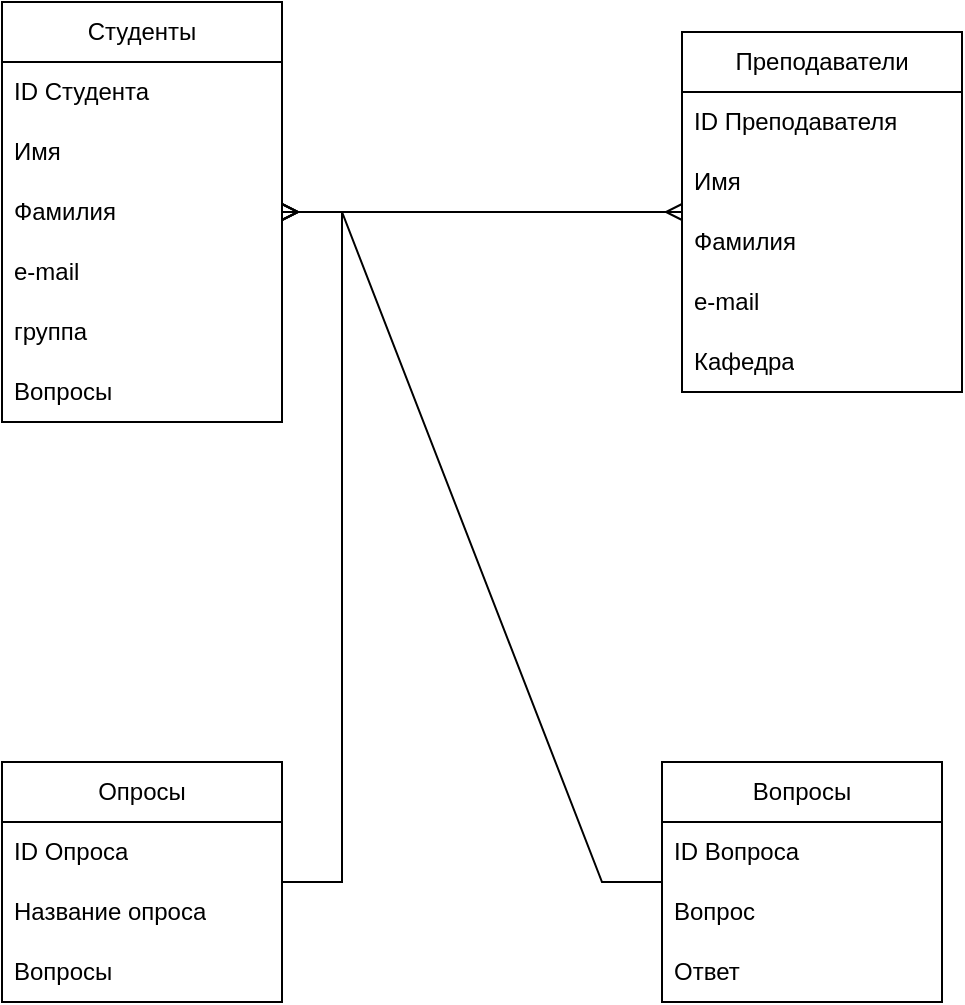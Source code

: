 <mxfile version="24.2.3" type="github">
  <diagram name="Страница — 1" id="1YBHWtFmue4tV0SimZ9K">
    <mxGraphModel dx="1434" dy="771" grid="1" gridSize="10" guides="1" tooltips="1" connect="1" arrows="1" fold="1" page="1" pageScale="1" pageWidth="827" pageHeight="1169" math="0" shadow="0">
      <root>
        <mxCell id="0" />
        <mxCell id="1" parent="0" />
        <mxCell id="uPYq_HP5nWiMfqYaPmQC-1" value="Студенты" style="swimlane;fontStyle=0;childLayout=stackLayout;horizontal=1;startSize=30;horizontalStack=0;resizeParent=1;resizeParentMax=0;resizeLast=0;collapsible=1;marginBottom=0;whiteSpace=wrap;html=1;" vertex="1" parent="1">
          <mxGeometry x="120" y="210" width="140" height="210" as="geometry" />
        </mxCell>
        <mxCell id="uPYq_HP5nWiMfqYaPmQC-2" value="ID Студента" style="text;strokeColor=none;fillColor=none;align=left;verticalAlign=middle;spacingLeft=4;spacingRight=4;overflow=hidden;points=[[0,0.5],[1,0.5]];portConstraint=eastwest;rotatable=0;whiteSpace=wrap;html=1;" vertex="1" parent="uPYq_HP5nWiMfqYaPmQC-1">
          <mxGeometry y="30" width="140" height="30" as="geometry" />
        </mxCell>
        <mxCell id="uPYq_HP5nWiMfqYaPmQC-3" value="Имя" style="text;strokeColor=none;fillColor=none;align=left;verticalAlign=middle;spacingLeft=4;spacingRight=4;overflow=hidden;points=[[0,0.5],[1,0.5]];portConstraint=eastwest;rotatable=0;whiteSpace=wrap;html=1;" vertex="1" parent="uPYq_HP5nWiMfqYaPmQC-1">
          <mxGeometry y="60" width="140" height="30" as="geometry" />
        </mxCell>
        <mxCell id="uPYq_HP5nWiMfqYaPmQC-4" value="Фамилия" style="text;strokeColor=none;fillColor=none;align=left;verticalAlign=middle;spacingLeft=4;spacingRight=4;overflow=hidden;points=[[0,0.5],[1,0.5]];portConstraint=eastwest;rotatable=0;whiteSpace=wrap;html=1;" vertex="1" parent="uPYq_HP5nWiMfqYaPmQC-1">
          <mxGeometry y="90" width="140" height="30" as="geometry" />
        </mxCell>
        <mxCell id="uPYq_HP5nWiMfqYaPmQC-5" value="e-mail" style="text;strokeColor=none;fillColor=none;align=left;verticalAlign=middle;spacingLeft=4;spacingRight=4;overflow=hidden;points=[[0,0.5],[1,0.5]];portConstraint=eastwest;rotatable=0;whiteSpace=wrap;html=1;" vertex="1" parent="uPYq_HP5nWiMfqYaPmQC-1">
          <mxGeometry y="120" width="140" height="30" as="geometry" />
        </mxCell>
        <mxCell id="uPYq_HP5nWiMfqYaPmQC-6" value="группа" style="text;strokeColor=none;fillColor=none;align=left;verticalAlign=middle;spacingLeft=4;spacingRight=4;overflow=hidden;points=[[0,0.5],[1,0.5]];portConstraint=eastwest;rotatable=0;whiteSpace=wrap;html=1;" vertex="1" parent="uPYq_HP5nWiMfqYaPmQC-1">
          <mxGeometry y="150" width="140" height="30" as="geometry" />
        </mxCell>
        <mxCell id="uPYq_HP5nWiMfqYaPmQC-33" value="Вопросы" style="text;strokeColor=none;fillColor=none;align=left;verticalAlign=middle;spacingLeft=4;spacingRight=4;overflow=hidden;points=[[0,0.5],[1,0.5]];portConstraint=eastwest;rotatable=0;whiteSpace=wrap;html=1;" vertex="1" parent="uPYq_HP5nWiMfqYaPmQC-1">
          <mxGeometry y="180" width="140" height="30" as="geometry" />
        </mxCell>
        <mxCell id="uPYq_HP5nWiMfqYaPmQC-7" value="Преподаватели" style="swimlane;fontStyle=0;childLayout=stackLayout;horizontal=1;startSize=30;horizontalStack=0;resizeParent=1;resizeParentMax=0;resizeLast=0;collapsible=1;marginBottom=0;whiteSpace=wrap;html=1;" vertex="1" parent="1">
          <mxGeometry x="460" y="225" width="140" height="180" as="geometry" />
        </mxCell>
        <mxCell id="uPYq_HP5nWiMfqYaPmQC-8" value="ID Преподавателя" style="text;strokeColor=none;fillColor=none;align=left;verticalAlign=middle;spacingLeft=4;spacingRight=4;overflow=hidden;points=[[0,0.5],[1,0.5]];portConstraint=eastwest;rotatable=0;whiteSpace=wrap;html=1;" vertex="1" parent="uPYq_HP5nWiMfqYaPmQC-7">
          <mxGeometry y="30" width="140" height="30" as="geometry" />
        </mxCell>
        <mxCell id="uPYq_HP5nWiMfqYaPmQC-9" value="Имя" style="text;strokeColor=none;fillColor=none;align=left;verticalAlign=middle;spacingLeft=4;spacingRight=4;overflow=hidden;points=[[0,0.5],[1,0.5]];portConstraint=eastwest;rotatable=0;whiteSpace=wrap;html=1;" vertex="1" parent="uPYq_HP5nWiMfqYaPmQC-7">
          <mxGeometry y="60" width="140" height="30" as="geometry" />
        </mxCell>
        <mxCell id="uPYq_HP5nWiMfqYaPmQC-10" value="Фамилия" style="text;strokeColor=none;fillColor=none;align=left;verticalAlign=middle;spacingLeft=4;spacingRight=4;overflow=hidden;points=[[0,0.5],[1,0.5]];portConstraint=eastwest;rotatable=0;whiteSpace=wrap;html=1;" vertex="1" parent="uPYq_HP5nWiMfqYaPmQC-7">
          <mxGeometry y="90" width="140" height="30" as="geometry" />
        </mxCell>
        <mxCell id="uPYq_HP5nWiMfqYaPmQC-11" value="e-mail" style="text;strokeColor=none;fillColor=none;align=left;verticalAlign=middle;spacingLeft=4;spacingRight=4;overflow=hidden;points=[[0,0.5],[1,0.5]];portConstraint=eastwest;rotatable=0;whiteSpace=wrap;html=1;" vertex="1" parent="uPYq_HP5nWiMfqYaPmQC-7">
          <mxGeometry y="120" width="140" height="30" as="geometry" />
        </mxCell>
        <mxCell id="uPYq_HP5nWiMfqYaPmQC-12" value="Кафедра" style="text;strokeColor=none;fillColor=none;align=left;verticalAlign=middle;spacingLeft=4;spacingRight=4;overflow=hidden;points=[[0,0.5],[1,0.5]];portConstraint=eastwest;rotatable=0;whiteSpace=wrap;html=1;" vertex="1" parent="uPYq_HP5nWiMfqYaPmQC-7">
          <mxGeometry y="150" width="140" height="30" as="geometry" />
        </mxCell>
        <mxCell id="uPYq_HP5nWiMfqYaPmQC-13" value="Опросы" style="swimlane;fontStyle=0;childLayout=stackLayout;horizontal=1;startSize=30;horizontalStack=0;resizeParent=1;resizeParentMax=0;resizeLast=0;collapsible=1;marginBottom=0;whiteSpace=wrap;html=1;" vertex="1" parent="1">
          <mxGeometry x="120" y="590" width="140" height="120" as="geometry" />
        </mxCell>
        <mxCell id="uPYq_HP5nWiMfqYaPmQC-14" value="ID Опрос&lt;span style=&quot;background-color: initial;&quot;&gt;а&lt;/span&gt;" style="text;strokeColor=none;fillColor=none;align=left;verticalAlign=middle;spacingLeft=4;spacingRight=4;overflow=hidden;points=[[0,0.5],[1,0.5]];portConstraint=eastwest;rotatable=0;whiteSpace=wrap;html=1;" vertex="1" parent="uPYq_HP5nWiMfqYaPmQC-13">
          <mxGeometry y="30" width="140" height="30" as="geometry" />
        </mxCell>
        <mxCell id="uPYq_HP5nWiMfqYaPmQC-15" value="Название опроса" style="text;strokeColor=none;fillColor=none;align=left;verticalAlign=middle;spacingLeft=4;spacingRight=4;overflow=hidden;points=[[0,0.5],[1,0.5]];portConstraint=eastwest;rotatable=0;whiteSpace=wrap;html=1;" vertex="1" parent="uPYq_HP5nWiMfqYaPmQC-13">
          <mxGeometry y="60" width="140" height="30" as="geometry" />
        </mxCell>
        <mxCell id="uPYq_HP5nWiMfqYaPmQC-22" value="Вопросы" style="text;strokeColor=none;fillColor=none;align=left;verticalAlign=middle;spacingLeft=4;spacingRight=4;overflow=hidden;points=[[0,0.5],[1,0.5]];portConstraint=eastwest;rotatable=0;whiteSpace=wrap;html=1;" vertex="1" parent="uPYq_HP5nWiMfqYaPmQC-13">
          <mxGeometry y="90" width="140" height="30" as="geometry" />
        </mxCell>
        <mxCell id="uPYq_HP5nWiMfqYaPmQC-19" value="Вопросы" style="swimlane;fontStyle=0;childLayout=stackLayout;horizontal=1;startSize=30;horizontalStack=0;resizeParent=1;resizeParentMax=0;resizeLast=0;collapsible=1;marginBottom=0;whiteSpace=wrap;html=1;" vertex="1" parent="1">
          <mxGeometry x="450" y="590" width="140" height="120" as="geometry" />
        </mxCell>
        <mxCell id="uPYq_HP5nWiMfqYaPmQC-20" value="ID Вопроса" style="text;strokeColor=none;fillColor=none;align=left;verticalAlign=middle;spacingLeft=4;spacingRight=4;overflow=hidden;points=[[0,0.5],[1,0.5]];portConstraint=eastwest;rotatable=0;whiteSpace=wrap;html=1;" vertex="1" parent="uPYq_HP5nWiMfqYaPmQC-19">
          <mxGeometry y="30" width="140" height="30" as="geometry" />
        </mxCell>
        <mxCell id="uPYq_HP5nWiMfqYaPmQC-21" value="Вопрос" style="text;strokeColor=none;fillColor=none;align=left;verticalAlign=middle;spacingLeft=4;spacingRight=4;overflow=hidden;points=[[0,0.5],[1,0.5]];portConstraint=eastwest;rotatable=0;whiteSpace=wrap;html=1;" vertex="1" parent="uPYq_HP5nWiMfqYaPmQC-19">
          <mxGeometry y="60" width="140" height="30" as="geometry" />
        </mxCell>
        <mxCell id="uPYq_HP5nWiMfqYaPmQC-23" value="Ответ" style="text;strokeColor=none;fillColor=none;align=left;verticalAlign=middle;spacingLeft=4;spacingRight=4;overflow=hidden;points=[[0,0.5],[1,0.5]];portConstraint=eastwest;rotatable=0;whiteSpace=wrap;html=1;" vertex="1" parent="uPYq_HP5nWiMfqYaPmQC-19">
          <mxGeometry y="90" width="140" height="30" as="geometry" />
        </mxCell>
        <mxCell id="uPYq_HP5nWiMfqYaPmQC-30" value="" style="edgeStyle=entityRelationEdgeStyle;fontSize=12;html=1;endArrow=ERmany;rounded=0;" edge="1" parent="1" source="uPYq_HP5nWiMfqYaPmQC-19" target="uPYq_HP5nWiMfqYaPmQC-1">
          <mxGeometry width="100" height="100" relative="1" as="geometry">
            <mxPoint x="590" y="520" as="sourcePoint" />
            <mxPoint x="360" y="390" as="targetPoint" />
            <Array as="points">
              <mxPoint x="390" y="440" />
              <mxPoint x="416" y="510" />
              <mxPoint x="440" y="460" />
              <mxPoint x="420" y="460" />
              <mxPoint x="450" y="530" />
            </Array>
          </mxGeometry>
        </mxCell>
        <mxCell id="uPYq_HP5nWiMfqYaPmQC-34" value="" style="edgeStyle=entityRelationEdgeStyle;fontSize=12;html=1;endArrow=ERmany;rounded=0;" edge="1" parent="1" source="uPYq_HP5nWiMfqYaPmQC-13" target="uPYq_HP5nWiMfqYaPmQC-1">
          <mxGeometry width="100" height="100" relative="1" as="geometry">
            <mxPoint x="440" y="735" as="sourcePoint" />
            <mxPoint x="250" y="400" as="targetPoint" />
            <Array as="points">
              <mxPoint x="380" y="525" />
              <mxPoint x="200" y="480" />
              <mxPoint x="406" y="595" />
              <mxPoint x="430" y="545" />
              <mxPoint x="410" y="545" />
              <mxPoint x="440" y="615" />
            </Array>
          </mxGeometry>
        </mxCell>
        <mxCell id="uPYq_HP5nWiMfqYaPmQC-35" value="" style="edgeStyle=entityRelationEdgeStyle;fontSize=12;html=1;endArrow=ERmany;startArrow=ERmany;rounded=0;" edge="1" parent="1" source="uPYq_HP5nWiMfqYaPmQC-1" target="uPYq_HP5nWiMfqYaPmQC-7">
          <mxGeometry width="100" height="100" relative="1" as="geometry">
            <mxPoint x="340" y="340" as="sourcePoint" />
            <mxPoint x="440" y="240" as="targetPoint" />
          </mxGeometry>
        </mxCell>
      </root>
    </mxGraphModel>
  </diagram>
</mxfile>
